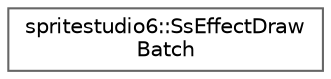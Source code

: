 digraph "Graphical Class Hierarchy"
{
 // LATEX_PDF_SIZE
  bgcolor="transparent";
  edge [fontname=Helvetica,fontsize=10,labelfontname=Helvetica,labelfontsize=10];
  node [fontname=Helvetica,fontsize=10,shape=box,height=0.2,width=0.4];
  rankdir="LR";
  Node0 [id="Node000000",label="spritestudio6::SsEffectDraw\lBatch",height=0.2,width=0.4,color="grey40", fillcolor="white", style="filled",URL="$classspritestudio6_1_1_ss_effect_draw_batch.html",tooltip=" "];
}
